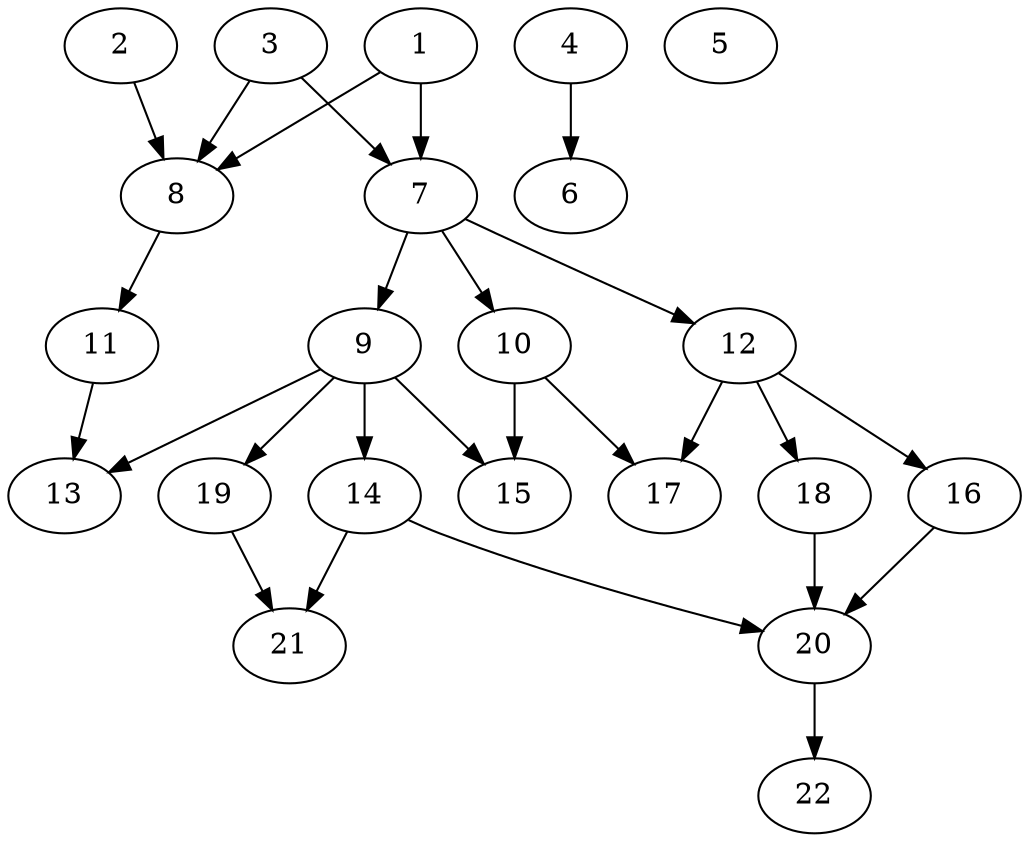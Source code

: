 // DAG (tier=2-normal, mode=compute, n=22, ccr=0.379, fat=0.545, density=0.432, regular=0.428, jump=0.130, mindata=524288, maxdata=8388608)
// DAG automatically generated by daggen at Sun Aug 24 16:33:33 2025
// /home/ermia/Project/Environments/daggen/bin/daggen --dot --ccr 0.379 --fat 0.545 --regular 0.428 --density 0.432 --jump 0.130 --mindata 524288 --maxdata 8388608 -n 22 
digraph G {
  1 [size="28658372530606672", alpha="0.09", expect_size="14329186265303336"]
  1 -> 7 [size ="509970399363072"]
  1 -> 8 [size ="509970399363072"]
  2 [size="42474106549560728", alpha="0.03", expect_size="21237053274780364"]
  2 -> 8 [size ="73299119833088"]
  3 [size="186829699495071232", alpha="0.02", expect_size="93414849747535616"]
  3 -> 7 [size ="439224964743168"]
  3 -> 8 [size ="439224964743168"]
  4 [size="323231100172020744192", alpha="0.13", expect_size="161615550086010372096"]
  4 -> 6 [size ="376789461368832"]
  5 [size="963131112833500672", alpha="0.12", expect_size="481565556416750336"]
  6 [size="2687557334780430", alpha="0.17", expect_size="1343778667390215"]
  7 [size="693743060296884736", alpha="0.01", expect_size="346871530148442368"]
  7 -> 9 [size ="311015367507968"]
  7 -> 10 [size ="311015367507968"]
  7 -> 12 [size ="311015367507968"]
  8 [size="210993083321243168", alpha="0.12", expect_size="105496541660621584"]
  8 -> 11 [size ="250902938124288"]
  9 [size="825251440208379904", alpha="0.07", expect_size="412625720104189952"]
  9 -> 13 [size ="7038511874048"]
  9 -> 14 [size ="7038511874048"]
  9 -> 15 [size ="7038511874048"]
  9 -> 19 [size ="7038511874048"]
  10 [size="11304558232191140", alpha="0.15", expect_size="5652279116095570"]
  10 -> 15 [size ="429326575075328"]
  10 -> 17 [size ="429326575075328"]
  11 [size="3075948705152276", alpha="0.03", expect_size="1537974352576138"]
  11 -> 13 [size ="86221770457088"]
  12 [size="158716977684140608", alpha="0.12", expect_size="79358488842070304"]
  12 -> 16 [size ="313574522093568"]
  12 -> 17 [size ="313574522093568"]
  12 -> 18 [size ="313574522093568"]
  13 [size="252205969663066112000", alpha="0.01", expect_size="126102984831533056000"]
  14 [size="5709019156513523", alpha="0.06", expect_size="2854509578256761"]
  14 -> 20 [size ="199278731460608"]
  14 -> 21 [size ="199278731460608"]
  15 [size="2595119836967206912", alpha="0.15", expect_size="1297559918483603456"]
  16 [size="1267873847237972", alpha="0.05", expect_size="633936923618986"]
  16 -> 20 [size ="34296689590272"]
  17 [size="1911541421284937", alpha="0.03", expect_size="955770710642468"]
  18 [size="5077244115264552", alpha="0.02", expect_size="2538622057632276"]
  18 -> 20 [size ="324750563868672"]
  19 [size="164791562072213159936", alpha="0.07", expect_size="82395781036106579968"]
  19 -> 21 [size ="240462099120128"]
  20 [size="289600357096849670144", alpha="0.10", expect_size="144800178548424835072"]
  20 -> 22 [size ="350178422816768"]
  21 [size="99583804655735", alpha="0.12", expect_size="49791902327867"]
  22 [size="317365120557860544", alpha="0.14", expect_size="158682560278930272"]
}
